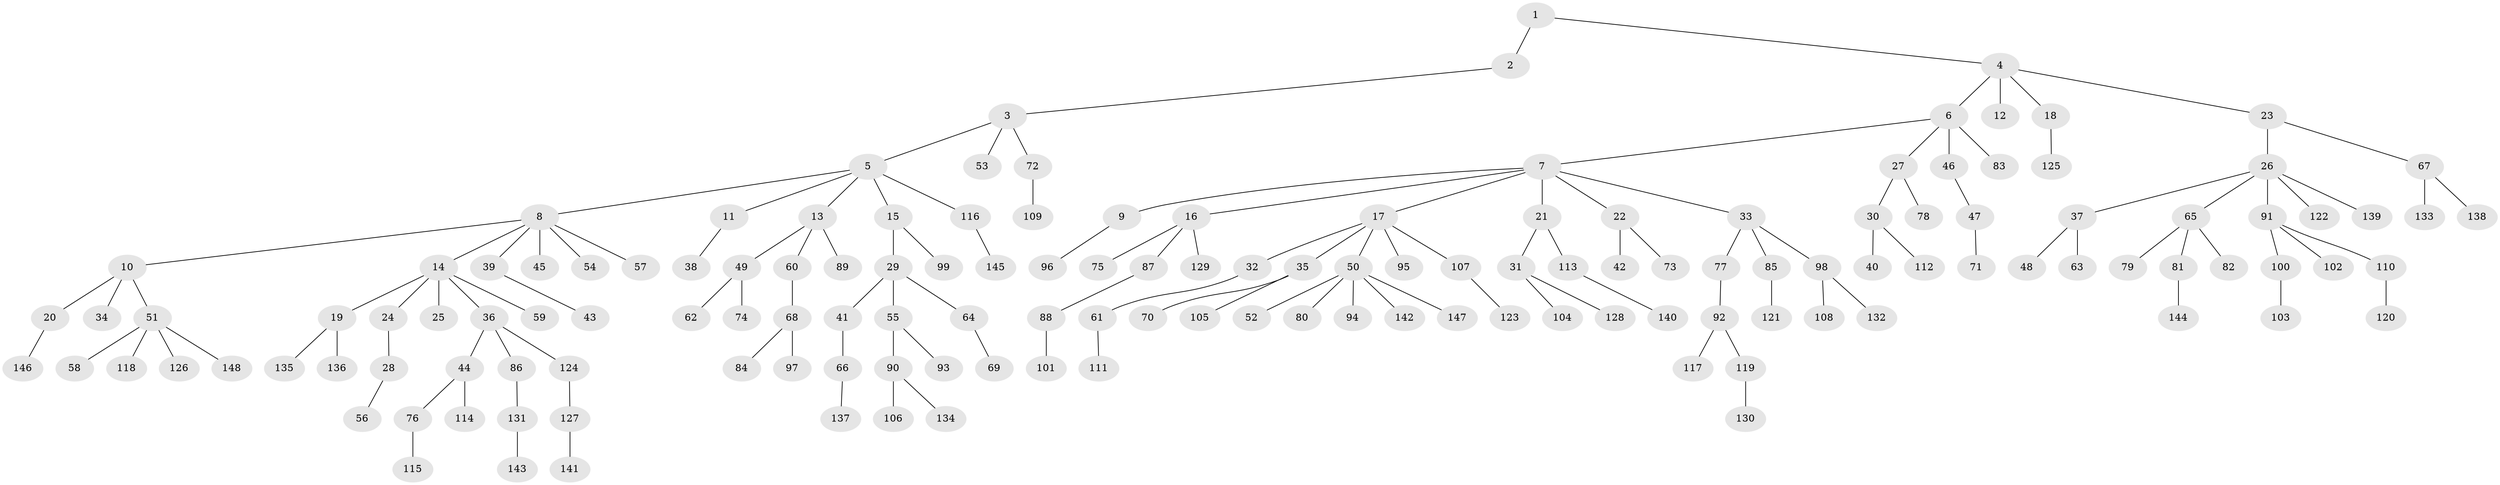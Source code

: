// coarse degree distribution, {5: 0.03389830508474576, 2: 0.11864406779661017, 8: 0.01694915254237288, 4: 0.03389830508474576, 9: 0.01694915254237288, 7: 0.01694915254237288, 1: 0.6610169491525424, 3: 0.0847457627118644, 6: 0.01694915254237288}
// Generated by graph-tools (version 1.1) at 2025/19/03/04/25 18:19:13]
// undirected, 148 vertices, 147 edges
graph export_dot {
graph [start="1"]
  node [color=gray90,style=filled];
  1;
  2;
  3;
  4;
  5;
  6;
  7;
  8;
  9;
  10;
  11;
  12;
  13;
  14;
  15;
  16;
  17;
  18;
  19;
  20;
  21;
  22;
  23;
  24;
  25;
  26;
  27;
  28;
  29;
  30;
  31;
  32;
  33;
  34;
  35;
  36;
  37;
  38;
  39;
  40;
  41;
  42;
  43;
  44;
  45;
  46;
  47;
  48;
  49;
  50;
  51;
  52;
  53;
  54;
  55;
  56;
  57;
  58;
  59;
  60;
  61;
  62;
  63;
  64;
  65;
  66;
  67;
  68;
  69;
  70;
  71;
  72;
  73;
  74;
  75;
  76;
  77;
  78;
  79;
  80;
  81;
  82;
  83;
  84;
  85;
  86;
  87;
  88;
  89;
  90;
  91;
  92;
  93;
  94;
  95;
  96;
  97;
  98;
  99;
  100;
  101;
  102;
  103;
  104;
  105;
  106;
  107;
  108;
  109;
  110;
  111;
  112;
  113;
  114;
  115;
  116;
  117;
  118;
  119;
  120;
  121;
  122;
  123;
  124;
  125;
  126;
  127;
  128;
  129;
  130;
  131;
  132;
  133;
  134;
  135;
  136;
  137;
  138;
  139;
  140;
  141;
  142;
  143;
  144;
  145;
  146;
  147;
  148;
  1 -- 2;
  1 -- 4;
  2 -- 3;
  3 -- 5;
  3 -- 53;
  3 -- 72;
  4 -- 6;
  4 -- 12;
  4 -- 18;
  4 -- 23;
  5 -- 8;
  5 -- 11;
  5 -- 13;
  5 -- 15;
  5 -- 116;
  6 -- 7;
  6 -- 27;
  6 -- 46;
  6 -- 83;
  7 -- 9;
  7 -- 16;
  7 -- 17;
  7 -- 21;
  7 -- 22;
  7 -- 33;
  8 -- 10;
  8 -- 14;
  8 -- 39;
  8 -- 45;
  8 -- 54;
  8 -- 57;
  9 -- 96;
  10 -- 20;
  10 -- 34;
  10 -- 51;
  11 -- 38;
  13 -- 49;
  13 -- 60;
  13 -- 89;
  14 -- 19;
  14 -- 24;
  14 -- 25;
  14 -- 36;
  14 -- 59;
  15 -- 29;
  15 -- 99;
  16 -- 75;
  16 -- 87;
  16 -- 129;
  17 -- 32;
  17 -- 35;
  17 -- 50;
  17 -- 95;
  17 -- 107;
  18 -- 125;
  19 -- 135;
  19 -- 136;
  20 -- 146;
  21 -- 31;
  21 -- 113;
  22 -- 42;
  22 -- 73;
  23 -- 26;
  23 -- 67;
  24 -- 28;
  26 -- 37;
  26 -- 65;
  26 -- 91;
  26 -- 122;
  26 -- 139;
  27 -- 30;
  27 -- 78;
  28 -- 56;
  29 -- 41;
  29 -- 55;
  29 -- 64;
  30 -- 40;
  30 -- 112;
  31 -- 104;
  31 -- 128;
  32 -- 61;
  33 -- 77;
  33 -- 85;
  33 -- 98;
  35 -- 70;
  35 -- 105;
  36 -- 44;
  36 -- 86;
  36 -- 124;
  37 -- 48;
  37 -- 63;
  39 -- 43;
  41 -- 66;
  44 -- 76;
  44 -- 114;
  46 -- 47;
  47 -- 71;
  49 -- 62;
  49 -- 74;
  50 -- 52;
  50 -- 80;
  50 -- 94;
  50 -- 142;
  50 -- 147;
  51 -- 58;
  51 -- 118;
  51 -- 126;
  51 -- 148;
  55 -- 90;
  55 -- 93;
  60 -- 68;
  61 -- 111;
  64 -- 69;
  65 -- 79;
  65 -- 81;
  65 -- 82;
  66 -- 137;
  67 -- 133;
  67 -- 138;
  68 -- 84;
  68 -- 97;
  72 -- 109;
  76 -- 115;
  77 -- 92;
  81 -- 144;
  85 -- 121;
  86 -- 131;
  87 -- 88;
  88 -- 101;
  90 -- 106;
  90 -- 134;
  91 -- 100;
  91 -- 102;
  91 -- 110;
  92 -- 117;
  92 -- 119;
  98 -- 108;
  98 -- 132;
  100 -- 103;
  107 -- 123;
  110 -- 120;
  113 -- 140;
  116 -- 145;
  119 -- 130;
  124 -- 127;
  127 -- 141;
  131 -- 143;
}
